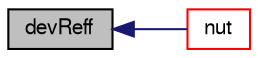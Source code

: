 digraph "devReff"
{
  bgcolor="transparent";
  edge [fontname="FreeSans",fontsize="10",labelfontname="FreeSans",labelfontsize="10"];
  node [fontname="FreeSans",fontsize="10",shape=record];
  rankdir="LR";
  Node2171 [label="devReff",height=0.2,width=0.4,color="black", fillcolor="grey75", style="filled", fontcolor="black"];
  Node2171 -> Node2172 [dir="back",color="midnightblue",fontsize="10",style="solid",fontname="FreeSans"];
  Node2172 [label="nut",height=0.2,width=0.4,color="red",URL="$a31086.html#a1f9ef455ae1ef56fcb9c8f8838c6aee2",tooltip="Return the turbulence viscosity. "];
}

